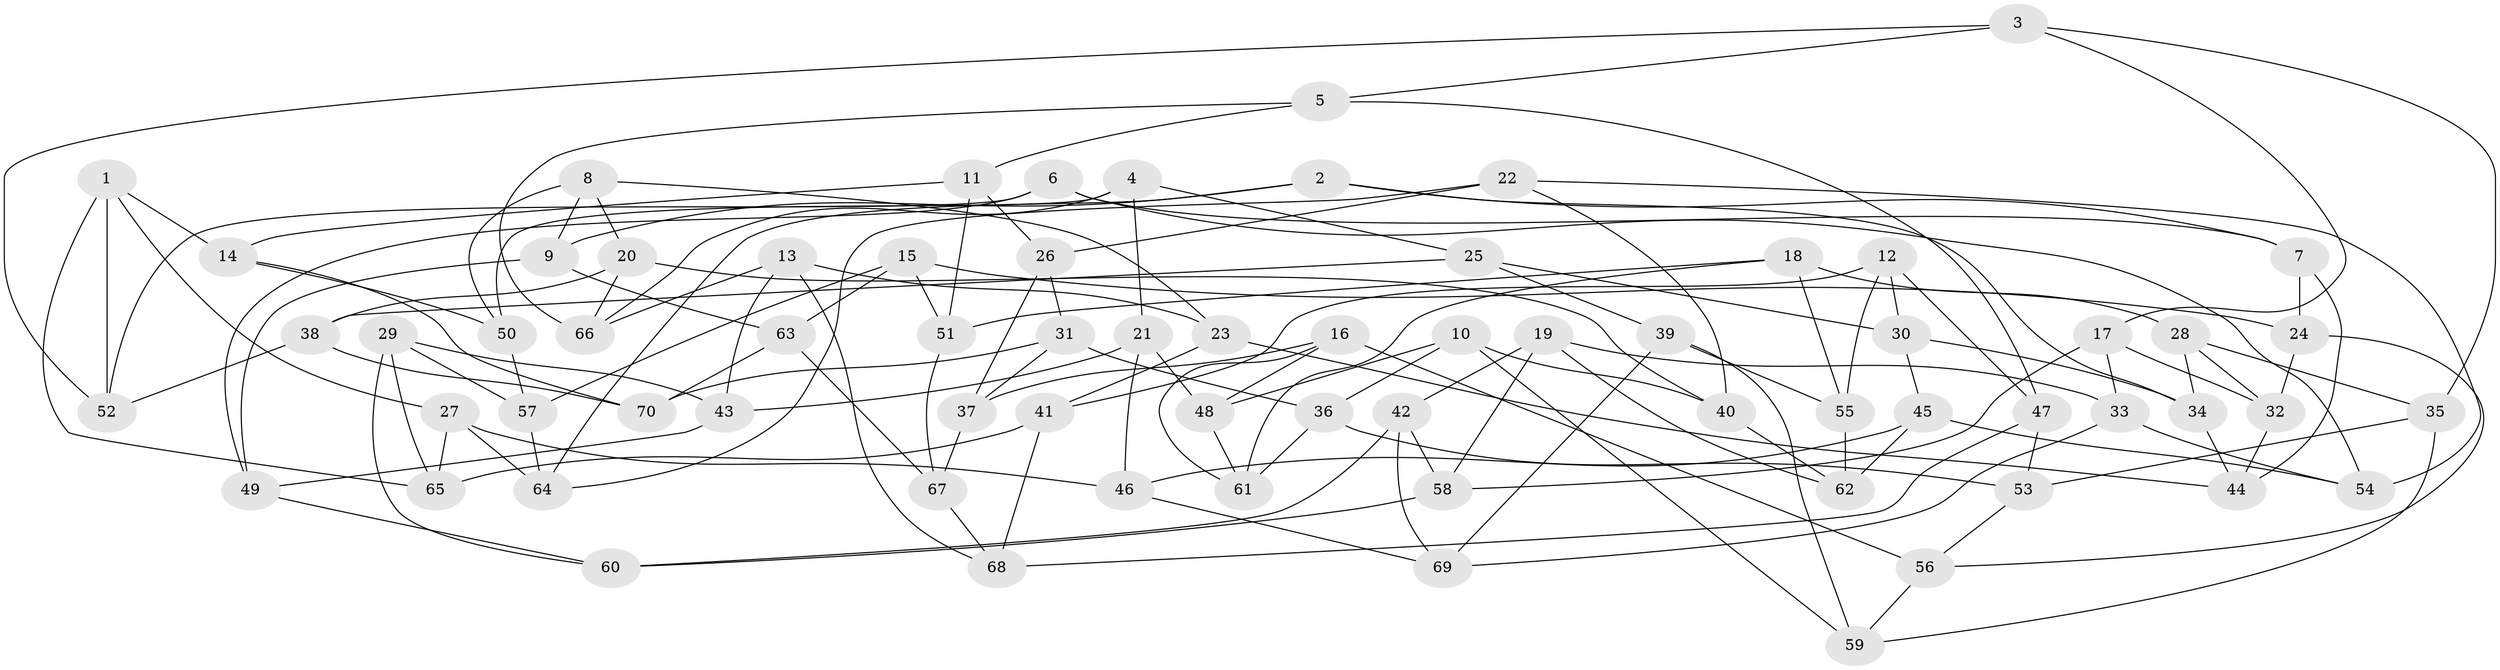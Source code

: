 // Generated by graph-tools (version 1.1) at 2025/58/03/09/25 04:58:31]
// undirected, 70 vertices, 140 edges
graph export_dot {
graph [start="1"]
  node [color=gray90,style=filled];
  1;
  2;
  3;
  4;
  5;
  6;
  7;
  8;
  9;
  10;
  11;
  12;
  13;
  14;
  15;
  16;
  17;
  18;
  19;
  20;
  21;
  22;
  23;
  24;
  25;
  26;
  27;
  28;
  29;
  30;
  31;
  32;
  33;
  34;
  35;
  36;
  37;
  38;
  39;
  40;
  41;
  42;
  43;
  44;
  45;
  46;
  47;
  48;
  49;
  50;
  51;
  52;
  53;
  54;
  55;
  56;
  57;
  58;
  59;
  60;
  61;
  62;
  63;
  64;
  65;
  66;
  67;
  68;
  69;
  70;
  1 -- 14;
  1 -- 65;
  1 -- 52;
  1 -- 27;
  2 -- 34;
  2 -- 9;
  2 -- 64;
  2 -- 7;
  3 -- 52;
  3 -- 17;
  3 -- 35;
  3 -- 5;
  4 -- 50;
  4 -- 21;
  4 -- 25;
  4 -- 66;
  5 -- 11;
  5 -- 66;
  5 -- 47;
  6 -- 7;
  6 -- 54;
  6 -- 52;
  6 -- 49;
  7 -- 24;
  7 -- 44;
  8 -- 23;
  8 -- 50;
  8 -- 9;
  8 -- 20;
  9 -- 49;
  9 -- 63;
  10 -- 36;
  10 -- 40;
  10 -- 59;
  10 -- 48;
  11 -- 51;
  11 -- 14;
  11 -- 26;
  12 -- 30;
  12 -- 55;
  12 -- 47;
  12 -- 41;
  13 -- 66;
  13 -- 43;
  13 -- 23;
  13 -- 68;
  14 -- 70;
  14 -- 50;
  15 -- 51;
  15 -- 24;
  15 -- 63;
  15 -- 57;
  16 -- 56;
  16 -- 37;
  16 -- 48;
  16 -- 61;
  17 -- 33;
  17 -- 58;
  17 -- 32;
  18 -- 55;
  18 -- 28;
  18 -- 51;
  18 -- 61;
  19 -- 58;
  19 -- 62;
  19 -- 33;
  19 -- 42;
  20 -- 40;
  20 -- 66;
  20 -- 38;
  21 -- 46;
  21 -- 48;
  21 -- 43;
  22 -- 26;
  22 -- 40;
  22 -- 64;
  22 -- 54;
  23 -- 41;
  23 -- 44;
  24 -- 32;
  24 -- 56;
  25 -- 30;
  25 -- 39;
  25 -- 38;
  26 -- 31;
  26 -- 37;
  27 -- 65;
  27 -- 64;
  27 -- 46;
  28 -- 32;
  28 -- 34;
  28 -- 35;
  29 -- 60;
  29 -- 43;
  29 -- 57;
  29 -- 65;
  30 -- 45;
  30 -- 34;
  31 -- 37;
  31 -- 36;
  31 -- 70;
  32 -- 44;
  33 -- 69;
  33 -- 54;
  34 -- 44;
  35 -- 53;
  35 -- 59;
  36 -- 53;
  36 -- 61;
  37 -- 67;
  38 -- 52;
  38 -- 70;
  39 -- 59;
  39 -- 69;
  39 -- 55;
  40 -- 62;
  41 -- 68;
  41 -- 65;
  42 -- 69;
  42 -- 58;
  42 -- 60;
  43 -- 49;
  45 -- 46;
  45 -- 54;
  45 -- 62;
  46 -- 69;
  47 -- 53;
  47 -- 68;
  48 -- 61;
  49 -- 60;
  50 -- 57;
  51 -- 67;
  53 -- 56;
  55 -- 62;
  56 -- 59;
  57 -- 64;
  58 -- 60;
  63 -- 67;
  63 -- 70;
  67 -- 68;
}
